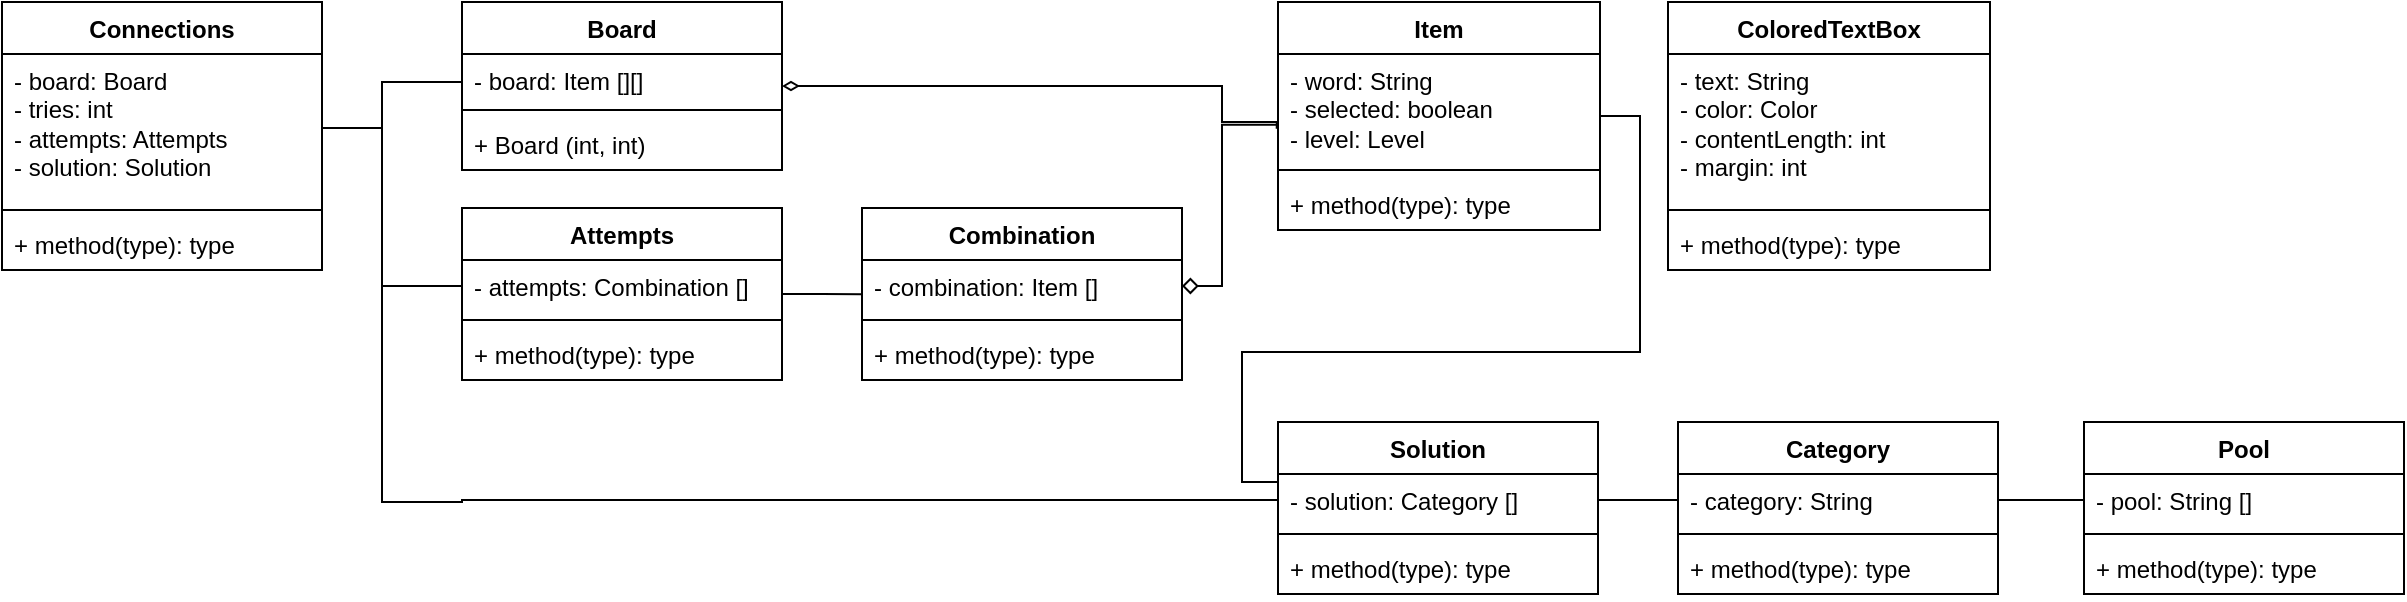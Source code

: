 <mxfile version="24.8.6">
  <diagram id="C5RBs43oDa-KdzZeNtuy" name="Page-1">
    <mxGraphModel dx="1254" dy="774" grid="1" gridSize="10" guides="1" tooltips="1" connect="1" arrows="1" fold="1" page="1" pageScale="1" pageWidth="827" pageHeight="1169" math="0" shadow="0">
      <root>
        <mxCell id="WIyWlLk6GJQsqaUBKTNV-0" />
        <mxCell id="WIyWlLk6GJQsqaUBKTNV-1" parent="WIyWlLk6GJQsqaUBKTNV-0" />
        <mxCell id="cnmmwp4a5jZ353m3HRzb-0" value="Connections" style="swimlane;fontStyle=1;align=center;verticalAlign=top;childLayout=stackLayout;horizontal=1;startSize=26;horizontalStack=0;resizeParent=1;resizeParentMax=0;resizeLast=0;collapsible=1;marginBottom=0;whiteSpace=wrap;html=1;" vertex="1" parent="WIyWlLk6GJQsqaUBKTNV-1">
          <mxGeometry x="40" y="40" width="160" height="134" as="geometry" />
        </mxCell>
        <mxCell id="cnmmwp4a5jZ353m3HRzb-1" value="&lt;div&gt;- board: Board&lt;/div&gt;&lt;div&gt;- tries: int&lt;/div&gt;&lt;div&gt;- attempts: Attempts&lt;/div&gt;&lt;div&gt;- solution: Solution&lt;br&gt;&lt;/div&gt;" style="text;strokeColor=none;fillColor=none;align=left;verticalAlign=top;spacingLeft=4;spacingRight=4;overflow=hidden;rotatable=0;points=[[0,0.5],[1,0.5]];portConstraint=eastwest;whiteSpace=wrap;html=1;" vertex="1" parent="cnmmwp4a5jZ353m3HRzb-0">
          <mxGeometry y="26" width="160" height="74" as="geometry" />
        </mxCell>
        <mxCell id="cnmmwp4a5jZ353m3HRzb-2" value="" style="line;strokeWidth=1;fillColor=none;align=left;verticalAlign=middle;spacingTop=-1;spacingLeft=3;spacingRight=3;rotatable=0;labelPosition=right;points=[];portConstraint=eastwest;strokeColor=inherit;" vertex="1" parent="cnmmwp4a5jZ353m3HRzb-0">
          <mxGeometry y="100" width="160" height="8" as="geometry" />
        </mxCell>
        <mxCell id="cnmmwp4a5jZ353m3HRzb-3" value="+ method(type): type" style="text;strokeColor=none;fillColor=none;align=left;verticalAlign=top;spacingLeft=4;spacingRight=4;overflow=hidden;rotatable=0;points=[[0,0.5],[1,0.5]];portConstraint=eastwest;whiteSpace=wrap;html=1;" vertex="1" parent="cnmmwp4a5jZ353m3HRzb-0">
          <mxGeometry y="108" width="160" height="26" as="geometry" />
        </mxCell>
        <mxCell id="cnmmwp4a5jZ353m3HRzb-4" value="Board" style="swimlane;fontStyle=1;align=center;verticalAlign=top;childLayout=stackLayout;horizontal=1;startSize=26;horizontalStack=0;resizeParent=1;resizeParentMax=0;resizeLast=0;collapsible=1;marginBottom=0;whiteSpace=wrap;html=1;" vertex="1" parent="WIyWlLk6GJQsqaUBKTNV-1">
          <mxGeometry x="270" y="40" width="160" height="84" as="geometry" />
        </mxCell>
        <mxCell id="cnmmwp4a5jZ353m3HRzb-5" value="&lt;div&gt;- board: Item [][]&lt;/div&gt;" style="text;strokeColor=none;fillColor=none;align=left;verticalAlign=top;spacingLeft=4;spacingRight=4;overflow=hidden;rotatable=0;points=[[0,0.5],[1,0.5]];portConstraint=eastwest;whiteSpace=wrap;html=1;" vertex="1" parent="cnmmwp4a5jZ353m3HRzb-4">
          <mxGeometry y="26" width="160" height="24" as="geometry" />
        </mxCell>
        <mxCell id="cnmmwp4a5jZ353m3HRzb-6" value="" style="line;strokeWidth=1;fillColor=none;align=left;verticalAlign=middle;spacingTop=-1;spacingLeft=3;spacingRight=3;rotatable=0;labelPosition=right;points=[];portConstraint=eastwest;strokeColor=inherit;" vertex="1" parent="cnmmwp4a5jZ353m3HRzb-4">
          <mxGeometry y="50" width="160" height="8" as="geometry" />
        </mxCell>
        <mxCell id="cnmmwp4a5jZ353m3HRzb-7" value="+ Board (int, int)" style="text;strokeColor=none;fillColor=none;align=left;verticalAlign=top;spacingLeft=4;spacingRight=4;overflow=hidden;rotatable=0;points=[[0,0.5],[1,0.5]];portConstraint=eastwest;whiteSpace=wrap;html=1;" vertex="1" parent="cnmmwp4a5jZ353m3HRzb-4">
          <mxGeometry y="58" width="160" height="26" as="geometry" />
        </mxCell>
        <mxCell id="cnmmwp4a5jZ353m3HRzb-10" value="" style="edgeStyle=orthogonalEdgeStyle;rounded=0;orthogonalLoop=1;jettySize=auto;html=1;endArrow=none;endFill=0;exitX=1;exitY=0.5;exitDx=0;exitDy=0;entryX=0;entryY=0.706;entryDx=0;entryDy=0;entryPerimeter=0;" edge="1" parent="WIyWlLk6GJQsqaUBKTNV-1" source="cnmmwp4a5jZ353m3HRzb-1" target="cnmmwp4a5jZ353m3HRzb-5">
          <mxGeometry relative="1" as="geometry">
            <Array as="points">
              <mxPoint x="230" y="103" />
              <mxPoint x="230" y="80" />
              <mxPoint x="270" y="80" />
            </Array>
          </mxGeometry>
        </mxCell>
        <mxCell id="cnmmwp4a5jZ353m3HRzb-46" style="edgeStyle=orthogonalEdgeStyle;rounded=0;orthogonalLoop=1;jettySize=auto;html=1;exitX=1;exitY=0.5;exitDx=0;exitDy=0;entryX=0.001;entryY=0.659;entryDx=0;entryDy=0;endArrow=none;endFill=0;entryPerimeter=0;" edge="1" parent="WIyWlLk6GJQsqaUBKTNV-1" source="cnmmwp4a5jZ353m3HRzb-14" target="cnmmwp4a5jZ353m3HRzb-42">
          <mxGeometry relative="1" as="geometry" />
        </mxCell>
        <mxCell id="cnmmwp4a5jZ353m3HRzb-14" value="Attempts" style="swimlane;fontStyle=1;align=center;verticalAlign=top;childLayout=stackLayout;horizontal=1;startSize=26;horizontalStack=0;resizeParent=1;resizeParentMax=0;resizeLast=0;collapsible=1;marginBottom=0;whiteSpace=wrap;html=1;" vertex="1" parent="WIyWlLk6GJQsqaUBKTNV-1">
          <mxGeometry x="270" y="143" width="160" height="86" as="geometry" />
        </mxCell>
        <mxCell id="cnmmwp4a5jZ353m3HRzb-15" value="- attempts: Combination []" style="text;strokeColor=none;fillColor=none;align=left;verticalAlign=top;spacingLeft=4;spacingRight=4;overflow=hidden;rotatable=0;points=[[0,0.5],[1,0.5]];portConstraint=eastwest;whiteSpace=wrap;html=1;" vertex="1" parent="cnmmwp4a5jZ353m3HRzb-14">
          <mxGeometry y="26" width="160" height="26" as="geometry" />
        </mxCell>
        <mxCell id="cnmmwp4a5jZ353m3HRzb-16" value="" style="line;strokeWidth=1;fillColor=none;align=left;verticalAlign=middle;spacingTop=-1;spacingLeft=3;spacingRight=3;rotatable=0;labelPosition=right;points=[];portConstraint=eastwest;strokeColor=inherit;" vertex="1" parent="cnmmwp4a5jZ353m3HRzb-14">
          <mxGeometry y="52" width="160" height="8" as="geometry" />
        </mxCell>
        <mxCell id="cnmmwp4a5jZ353m3HRzb-17" value="+ method(type): type" style="text;strokeColor=none;fillColor=none;align=left;verticalAlign=top;spacingLeft=4;spacingRight=4;overflow=hidden;rotatable=0;points=[[0,0.5],[1,0.5]];portConstraint=eastwest;whiteSpace=wrap;html=1;" vertex="1" parent="cnmmwp4a5jZ353m3HRzb-14">
          <mxGeometry y="60" width="160" height="26" as="geometry" />
        </mxCell>
        <mxCell id="cnmmwp4a5jZ353m3HRzb-18" value="Solution" style="swimlane;fontStyle=1;align=center;verticalAlign=top;childLayout=stackLayout;horizontal=1;startSize=26;horizontalStack=0;resizeParent=1;resizeParentMax=0;resizeLast=0;collapsible=1;marginBottom=0;whiteSpace=wrap;html=1;" vertex="1" parent="WIyWlLk6GJQsqaUBKTNV-1">
          <mxGeometry x="678" y="250" width="160" height="86" as="geometry">
            <mxRectangle x="270" y="250" width="80" height="30" as="alternateBounds" />
          </mxGeometry>
        </mxCell>
        <mxCell id="cnmmwp4a5jZ353m3HRzb-19" value="&lt;div&gt;- solution: Category []&lt;/div&gt;" style="text;strokeColor=none;fillColor=none;align=left;verticalAlign=top;spacingLeft=4;spacingRight=4;overflow=hidden;rotatable=0;points=[[0,0.5],[1,0.5]];portConstraint=eastwest;whiteSpace=wrap;html=1;" vertex="1" parent="cnmmwp4a5jZ353m3HRzb-18">
          <mxGeometry y="26" width="160" height="26" as="geometry" />
        </mxCell>
        <mxCell id="cnmmwp4a5jZ353m3HRzb-20" value="" style="line;strokeWidth=1;fillColor=none;align=left;verticalAlign=middle;spacingTop=-1;spacingLeft=3;spacingRight=3;rotatable=0;labelPosition=right;points=[];portConstraint=eastwest;strokeColor=inherit;" vertex="1" parent="cnmmwp4a5jZ353m3HRzb-18">
          <mxGeometry y="52" width="160" height="8" as="geometry" />
        </mxCell>
        <mxCell id="cnmmwp4a5jZ353m3HRzb-21" value="+ method(type): type" style="text;strokeColor=none;fillColor=none;align=left;verticalAlign=top;spacingLeft=4;spacingRight=4;overflow=hidden;rotatable=0;points=[[0,0.5],[1,0.5]];portConstraint=eastwest;whiteSpace=wrap;html=1;" vertex="1" parent="cnmmwp4a5jZ353m3HRzb-18">
          <mxGeometry y="60" width="160" height="26" as="geometry" />
        </mxCell>
        <mxCell id="cnmmwp4a5jZ353m3HRzb-62" style="edgeStyle=orthogonalEdgeStyle;rounded=0;orthogonalLoop=1;jettySize=auto;html=1;exitX=1;exitY=0.5;exitDx=0;exitDy=0;entryX=0;entryY=0.5;entryDx=0;entryDy=0;endArrow=none;endFill=0;" edge="1" parent="WIyWlLk6GJQsqaUBKTNV-1" source="cnmmwp4a5jZ353m3HRzb-22" target="cnmmwp4a5jZ353m3HRzb-19">
          <mxGeometry relative="1" as="geometry">
            <Array as="points">
              <mxPoint x="859" y="97" />
              <mxPoint x="859" y="215" />
              <mxPoint x="660" y="215" />
              <mxPoint x="660" y="280" />
              <mxPoint x="678" y="280" />
            </Array>
          </mxGeometry>
        </mxCell>
        <mxCell id="cnmmwp4a5jZ353m3HRzb-22" value="Item" style="swimlane;fontStyle=1;align=center;verticalAlign=top;childLayout=stackLayout;horizontal=1;startSize=26;horizontalStack=0;resizeParent=1;resizeParentMax=0;resizeLast=0;collapsible=1;marginBottom=0;whiteSpace=wrap;html=1;" vertex="1" parent="WIyWlLk6GJQsqaUBKTNV-1">
          <mxGeometry x="678" y="40" width="161" height="114" as="geometry" />
        </mxCell>
        <mxCell id="cnmmwp4a5jZ353m3HRzb-23" value="&lt;div&gt;- word: String&lt;/div&gt;&lt;div&gt;- selected: boolean&lt;br&gt;&lt;/div&gt;&lt;div&gt;- level: Level&lt;br&gt;&lt;/div&gt;" style="text;strokeColor=none;fillColor=none;align=left;verticalAlign=top;spacingLeft=4;spacingRight=4;overflow=hidden;rotatable=0;points=[[0,0.5],[1,0.5]];portConstraint=eastwest;whiteSpace=wrap;html=1;" vertex="1" parent="cnmmwp4a5jZ353m3HRzb-22">
          <mxGeometry y="26" width="161" height="54" as="geometry" />
        </mxCell>
        <mxCell id="cnmmwp4a5jZ353m3HRzb-24" value="" style="line;strokeWidth=1;fillColor=none;align=left;verticalAlign=middle;spacingTop=-1;spacingLeft=3;spacingRight=3;rotatable=0;labelPosition=right;points=[];portConstraint=eastwest;strokeColor=inherit;" vertex="1" parent="cnmmwp4a5jZ353m3HRzb-22">
          <mxGeometry y="80" width="161" height="8" as="geometry" />
        </mxCell>
        <mxCell id="cnmmwp4a5jZ353m3HRzb-25" value="+ method(type): type" style="text;strokeColor=none;fillColor=none;align=left;verticalAlign=top;spacingLeft=4;spacingRight=4;overflow=hidden;rotatable=0;points=[[0,0.5],[1,0.5]];portConstraint=eastwest;whiteSpace=wrap;html=1;" vertex="1" parent="cnmmwp4a5jZ353m3HRzb-22">
          <mxGeometry y="88" width="161" height="26" as="geometry" />
        </mxCell>
        <mxCell id="cnmmwp4a5jZ353m3HRzb-27" style="edgeStyle=orthogonalEdgeStyle;rounded=0;orthogonalLoop=1;jettySize=auto;html=1;exitX=1;exitY=0.5;exitDx=0;exitDy=0;entryX=-0.004;entryY=0.692;entryDx=0;entryDy=0;entryPerimeter=0;endArrow=none;endFill=0;startArrow=diamondThin;startFill=0;" edge="1" parent="WIyWlLk6GJQsqaUBKTNV-1" source="cnmmwp4a5jZ353m3HRzb-4" target="cnmmwp4a5jZ353m3HRzb-23">
          <mxGeometry relative="1" as="geometry">
            <Array as="points">
              <mxPoint x="650" y="82" />
              <mxPoint x="650" y="100" />
              <mxPoint x="677" y="100" />
            </Array>
          </mxGeometry>
        </mxCell>
        <mxCell id="cnmmwp4a5jZ353m3HRzb-29" style="edgeStyle=orthogonalEdgeStyle;rounded=0;orthogonalLoop=1;jettySize=auto;html=1;exitX=1;exitY=0.5;exitDx=0;exitDy=0;entryX=0;entryY=0.5;entryDx=0;entryDy=0;endArrow=none;endFill=0;" edge="1" parent="WIyWlLk6GJQsqaUBKTNV-1" source="cnmmwp4a5jZ353m3HRzb-1" target="cnmmwp4a5jZ353m3HRzb-19">
          <mxGeometry relative="1" as="geometry">
            <Array as="points">
              <mxPoint x="230" y="103" />
              <mxPoint x="230" y="290" />
              <mxPoint x="270" y="290" />
            </Array>
          </mxGeometry>
        </mxCell>
        <mxCell id="cnmmwp4a5jZ353m3HRzb-30" style="edgeStyle=orthogonalEdgeStyle;rounded=0;orthogonalLoop=1;jettySize=auto;html=1;exitX=1;exitY=0.5;exitDx=0;exitDy=0;entryX=0;entryY=0.5;entryDx=0;entryDy=0;endArrow=none;endFill=0;" edge="1" parent="WIyWlLk6GJQsqaUBKTNV-1" source="cnmmwp4a5jZ353m3HRzb-1" target="cnmmwp4a5jZ353m3HRzb-15">
          <mxGeometry relative="1" as="geometry">
            <Array as="points">
              <mxPoint x="230" y="103" />
              <mxPoint x="230" y="182" />
            </Array>
          </mxGeometry>
        </mxCell>
        <mxCell id="cnmmwp4a5jZ353m3HRzb-36" value="ColoredTextBox" style="swimlane;fontStyle=1;align=center;verticalAlign=top;childLayout=stackLayout;horizontal=1;startSize=26;horizontalStack=0;resizeParent=1;resizeParentMax=0;resizeLast=0;collapsible=1;marginBottom=0;whiteSpace=wrap;html=1;" vertex="1" parent="WIyWlLk6GJQsqaUBKTNV-1">
          <mxGeometry x="873" y="40" width="161" height="134" as="geometry" />
        </mxCell>
        <mxCell id="cnmmwp4a5jZ353m3HRzb-37" value="&lt;div&gt;- text: String&lt;/div&gt;&lt;div&gt;- color: Color&lt;/div&gt;&lt;div&gt;- contentLength: int&lt;/div&gt;&lt;div&gt;- margin: int&lt;br&gt;&lt;/div&gt;" style="text;strokeColor=none;fillColor=none;align=left;verticalAlign=top;spacingLeft=4;spacingRight=4;overflow=hidden;rotatable=0;points=[[0,0.5],[1,0.5]];portConstraint=eastwest;whiteSpace=wrap;html=1;" vertex="1" parent="cnmmwp4a5jZ353m3HRzb-36">
          <mxGeometry y="26" width="161" height="74" as="geometry" />
        </mxCell>
        <mxCell id="cnmmwp4a5jZ353m3HRzb-38" value="" style="line;strokeWidth=1;fillColor=none;align=left;verticalAlign=middle;spacingTop=-1;spacingLeft=3;spacingRight=3;rotatable=0;labelPosition=right;points=[];portConstraint=eastwest;strokeColor=inherit;" vertex="1" parent="cnmmwp4a5jZ353m3HRzb-36">
          <mxGeometry y="100" width="161" height="8" as="geometry" />
        </mxCell>
        <mxCell id="cnmmwp4a5jZ353m3HRzb-39" value="+ method(type): type" style="text;strokeColor=none;fillColor=none;align=left;verticalAlign=top;spacingLeft=4;spacingRight=4;overflow=hidden;rotatable=0;points=[[0,0.5],[1,0.5]];portConstraint=eastwest;whiteSpace=wrap;html=1;" vertex="1" parent="cnmmwp4a5jZ353m3HRzb-36">
          <mxGeometry y="108" width="161" height="26" as="geometry" />
        </mxCell>
        <mxCell id="cnmmwp4a5jZ353m3HRzb-41" value="Combination" style="swimlane;fontStyle=1;align=center;verticalAlign=top;childLayout=stackLayout;horizontal=1;startSize=26;horizontalStack=0;resizeParent=1;resizeParentMax=0;resizeLast=0;collapsible=1;marginBottom=0;whiteSpace=wrap;html=1;" vertex="1" parent="WIyWlLk6GJQsqaUBKTNV-1">
          <mxGeometry x="470" y="143" width="160" height="86" as="geometry" />
        </mxCell>
        <mxCell id="cnmmwp4a5jZ353m3HRzb-42" value="- combination: Item []" style="text;strokeColor=none;fillColor=none;align=left;verticalAlign=top;spacingLeft=4;spacingRight=4;overflow=hidden;rotatable=0;points=[[0,0.5],[1,0.5]];portConstraint=eastwest;whiteSpace=wrap;html=1;" vertex="1" parent="cnmmwp4a5jZ353m3HRzb-41">
          <mxGeometry y="26" width="160" height="26" as="geometry" />
        </mxCell>
        <mxCell id="cnmmwp4a5jZ353m3HRzb-43" value="" style="line;strokeWidth=1;fillColor=none;align=left;verticalAlign=middle;spacingTop=-1;spacingLeft=3;spacingRight=3;rotatable=0;labelPosition=right;points=[];portConstraint=eastwest;strokeColor=inherit;" vertex="1" parent="cnmmwp4a5jZ353m3HRzb-41">
          <mxGeometry y="52" width="160" height="8" as="geometry" />
        </mxCell>
        <mxCell id="cnmmwp4a5jZ353m3HRzb-44" value="+ method(type): type" style="text;strokeColor=none;fillColor=none;align=left;verticalAlign=top;spacingLeft=4;spacingRight=4;overflow=hidden;rotatable=0;points=[[0,0.5],[1,0.5]];portConstraint=eastwest;whiteSpace=wrap;html=1;" vertex="1" parent="cnmmwp4a5jZ353m3HRzb-41">
          <mxGeometry y="60" width="160" height="26" as="geometry" />
        </mxCell>
        <mxCell id="cnmmwp4a5jZ353m3HRzb-45" style="edgeStyle=orthogonalEdgeStyle;rounded=0;orthogonalLoop=1;jettySize=auto;html=1;exitX=-0.006;exitY=0.656;exitDx=0;exitDy=0;entryX=1;entryY=0.5;entryDx=0;entryDy=0;endArrow=diamond;endFill=0;startArrow=none;startFill=0;exitPerimeter=0;" edge="1" parent="WIyWlLk6GJQsqaUBKTNV-1" source="cnmmwp4a5jZ353m3HRzb-23" target="cnmmwp4a5jZ353m3HRzb-42">
          <mxGeometry relative="1" as="geometry">
            <Array as="points">
              <mxPoint x="650" y="101" />
              <mxPoint x="650" y="182" />
            </Array>
          </mxGeometry>
        </mxCell>
        <mxCell id="cnmmwp4a5jZ353m3HRzb-52" value="Category" style="swimlane;fontStyle=1;align=center;verticalAlign=top;childLayout=stackLayout;horizontal=1;startSize=26;horizontalStack=0;resizeParent=1;resizeParentMax=0;resizeLast=0;collapsible=1;marginBottom=0;whiteSpace=wrap;html=1;" vertex="1" parent="WIyWlLk6GJQsqaUBKTNV-1">
          <mxGeometry x="878" y="250" width="160" height="86" as="geometry" />
        </mxCell>
        <mxCell id="cnmmwp4a5jZ353m3HRzb-53" value="- category: String" style="text;strokeColor=none;fillColor=none;align=left;verticalAlign=top;spacingLeft=4;spacingRight=4;overflow=hidden;rotatable=0;points=[[0,0.5],[1,0.5]];portConstraint=eastwest;whiteSpace=wrap;html=1;" vertex="1" parent="cnmmwp4a5jZ353m3HRzb-52">
          <mxGeometry y="26" width="160" height="26" as="geometry" />
        </mxCell>
        <mxCell id="cnmmwp4a5jZ353m3HRzb-54" value="" style="line;strokeWidth=1;fillColor=none;align=left;verticalAlign=middle;spacingTop=-1;spacingLeft=3;spacingRight=3;rotatable=0;labelPosition=right;points=[];portConstraint=eastwest;strokeColor=inherit;" vertex="1" parent="cnmmwp4a5jZ353m3HRzb-52">
          <mxGeometry y="52" width="160" height="8" as="geometry" />
        </mxCell>
        <mxCell id="cnmmwp4a5jZ353m3HRzb-55" value="+ method(type): type" style="text;strokeColor=none;fillColor=none;align=left;verticalAlign=top;spacingLeft=4;spacingRight=4;overflow=hidden;rotatable=0;points=[[0,0.5],[1,0.5]];portConstraint=eastwest;whiteSpace=wrap;html=1;" vertex="1" parent="cnmmwp4a5jZ353m3HRzb-52">
          <mxGeometry y="60" width="160" height="26" as="geometry" />
        </mxCell>
        <mxCell id="cnmmwp4a5jZ353m3HRzb-56" value="Pool" style="swimlane;fontStyle=1;align=center;verticalAlign=top;childLayout=stackLayout;horizontal=1;startSize=26;horizontalStack=0;resizeParent=1;resizeParentMax=0;resizeLast=0;collapsible=1;marginBottom=0;whiteSpace=wrap;html=1;" vertex="1" parent="WIyWlLk6GJQsqaUBKTNV-1">
          <mxGeometry x="1081" y="250" width="160" height="86" as="geometry" />
        </mxCell>
        <mxCell id="cnmmwp4a5jZ353m3HRzb-57" value="- pool: String []" style="text;strokeColor=none;fillColor=none;align=left;verticalAlign=top;spacingLeft=4;spacingRight=4;overflow=hidden;rotatable=0;points=[[0,0.5],[1,0.5]];portConstraint=eastwest;whiteSpace=wrap;html=1;" vertex="1" parent="cnmmwp4a5jZ353m3HRzb-56">
          <mxGeometry y="26" width="160" height="26" as="geometry" />
        </mxCell>
        <mxCell id="cnmmwp4a5jZ353m3HRzb-58" value="" style="line;strokeWidth=1;fillColor=none;align=left;verticalAlign=middle;spacingTop=-1;spacingLeft=3;spacingRight=3;rotatable=0;labelPosition=right;points=[];portConstraint=eastwest;strokeColor=inherit;" vertex="1" parent="cnmmwp4a5jZ353m3HRzb-56">
          <mxGeometry y="52" width="160" height="8" as="geometry" />
        </mxCell>
        <mxCell id="cnmmwp4a5jZ353m3HRzb-59" value="+ method(type): type" style="text;strokeColor=none;fillColor=none;align=left;verticalAlign=top;spacingLeft=4;spacingRight=4;overflow=hidden;rotatable=0;points=[[0,0.5],[1,0.5]];portConstraint=eastwest;whiteSpace=wrap;html=1;" vertex="1" parent="cnmmwp4a5jZ353m3HRzb-56">
          <mxGeometry y="60" width="160" height="26" as="geometry" />
        </mxCell>
        <mxCell id="cnmmwp4a5jZ353m3HRzb-60" style="edgeStyle=orthogonalEdgeStyle;rounded=0;orthogonalLoop=1;jettySize=auto;html=1;exitX=1;exitY=0.5;exitDx=0;exitDy=0;entryX=0;entryY=0.5;entryDx=0;entryDy=0;endArrow=none;endFill=0;" edge="1" parent="WIyWlLk6GJQsqaUBKTNV-1" source="cnmmwp4a5jZ353m3HRzb-53" target="cnmmwp4a5jZ353m3HRzb-57">
          <mxGeometry relative="1" as="geometry" />
        </mxCell>
        <mxCell id="cnmmwp4a5jZ353m3HRzb-61" style="edgeStyle=orthogonalEdgeStyle;rounded=0;orthogonalLoop=1;jettySize=auto;html=1;exitX=1;exitY=0.5;exitDx=0;exitDy=0;entryX=0;entryY=0.5;entryDx=0;entryDy=0;endArrow=none;endFill=0;" edge="1" parent="WIyWlLk6GJQsqaUBKTNV-1" source="cnmmwp4a5jZ353m3HRzb-19" target="cnmmwp4a5jZ353m3HRzb-53">
          <mxGeometry relative="1" as="geometry" />
        </mxCell>
      </root>
    </mxGraphModel>
  </diagram>
</mxfile>
